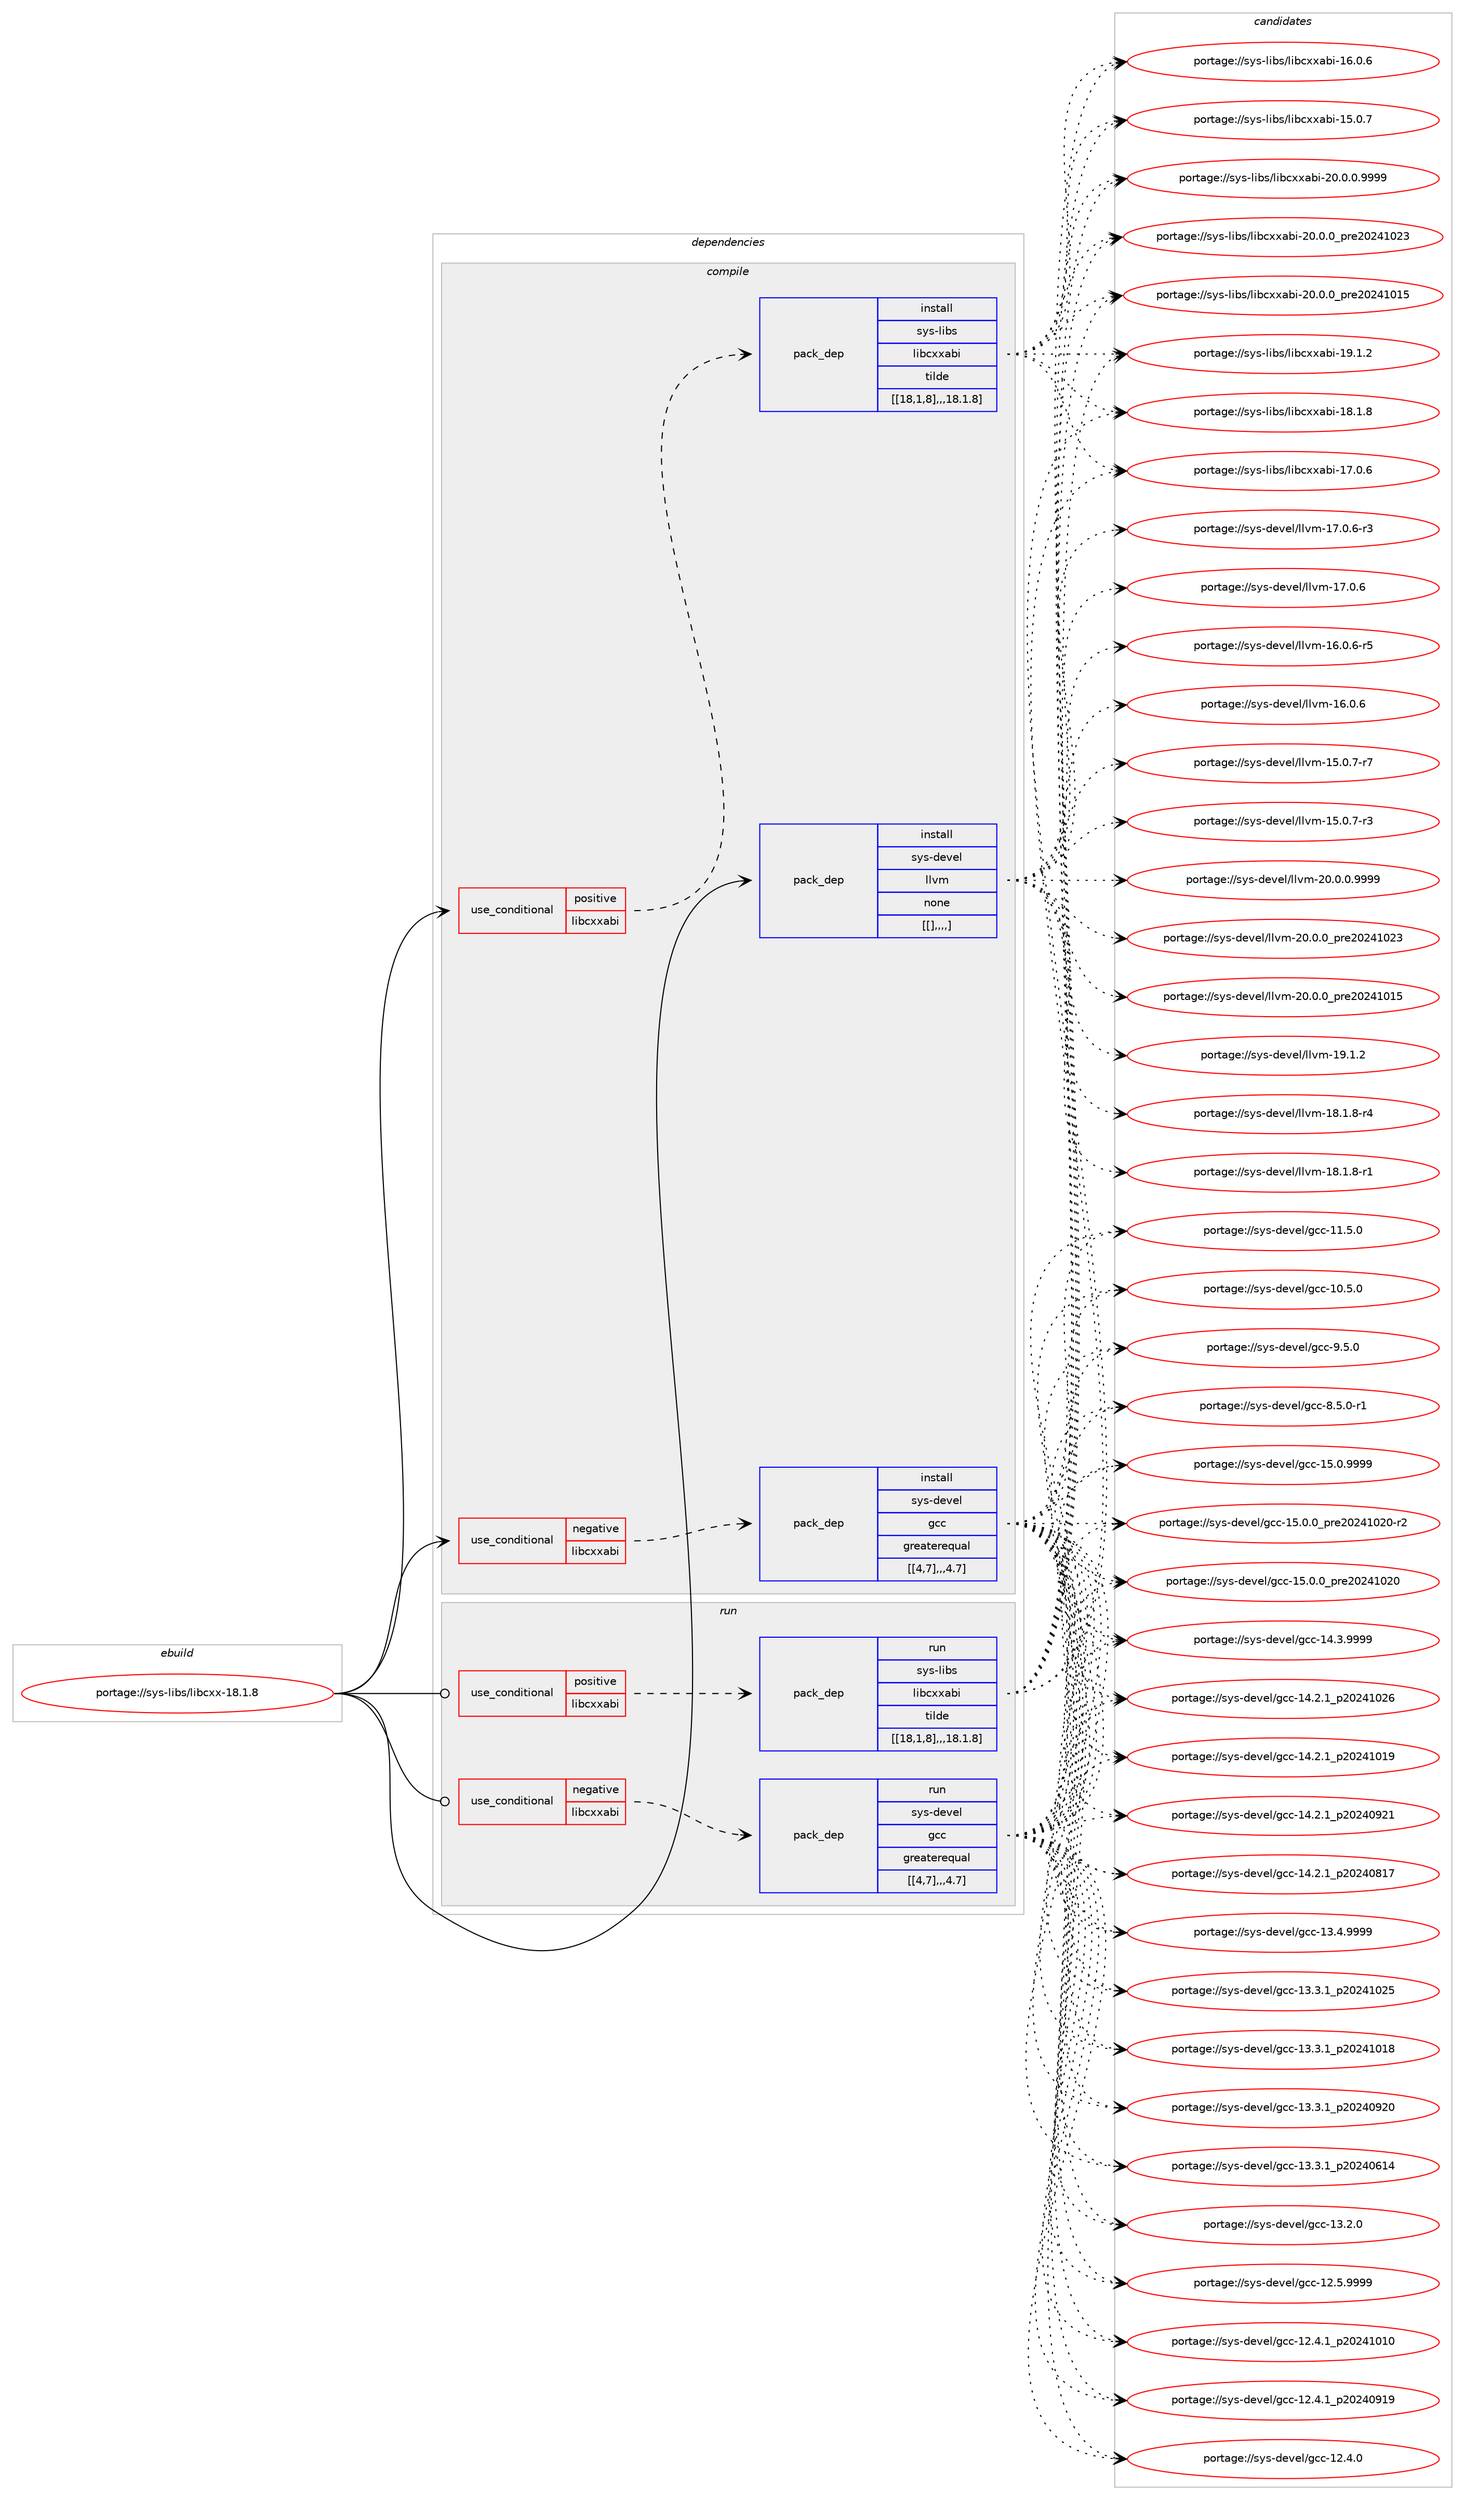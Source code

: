 digraph prolog {

# *************
# Graph options
# *************

newrank=true;
concentrate=true;
compound=true;
graph [rankdir=LR,fontname=Helvetica,fontsize=10,ranksep=1.5];#, ranksep=2.5, nodesep=0.2];
edge  [arrowhead=vee];
node  [fontname=Helvetica,fontsize=10];

# **********
# The ebuild
# **********

subgraph cluster_leftcol {
color=gray;
label=<<i>ebuild</i>>;
id [label="portage://sys-libs/libcxx-18.1.8", color=red, width=4, href="../sys-libs/libcxx-18.1.8.svg"];
}

# ****************
# The dependencies
# ****************

subgraph cluster_midcol {
color=gray;
label=<<i>dependencies</i>>;
subgraph cluster_compile {
fillcolor="#eeeeee";
style=filled;
label=<<i>compile</i>>;
subgraph cond124295 {
dependency464444 [label=<<TABLE BORDER="0" CELLBORDER="1" CELLSPACING="0" CELLPADDING="4"><TR><TD ROWSPAN="3" CELLPADDING="10">use_conditional</TD></TR><TR><TD>negative</TD></TR><TR><TD>libcxxabi</TD></TR></TABLE>>, shape=none, color=red];
subgraph pack336907 {
dependency464495 [label=<<TABLE BORDER="0" CELLBORDER="1" CELLSPACING="0" CELLPADDING="4" WIDTH="220"><TR><TD ROWSPAN="6" CELLPADDING="30">pack_dep</TD></TR><TR><TD WIDTH="110">install</TD></TR><TR><TD>sys-devel</TD></TR><TR><TD>gcc</TD></TR><TR><TD>greaterequal</TD></TR><TR><TD>[[4,7],,,4.7]</TD></TR></TABLE>>, shape=none, color=blue];
}
dependency464444:e -> dependency464495:w [weight=20,style="dashed",arrowhead="vee"];
}
id:e -> dependency464444:w [weight=20,style="solid",arrowhead="vee"];
subgraph cond124324 {
dependency464574 [label=<<TABLE BORDER="0" CELLBORDER="1" CELLSPACING="0" CELLPADDING="4"><TR><TD ROWSPAN="3" CELLPADDING="10">use_conditional</TD></TR><TR><TD>positive</TD></TR><TR><TD>libcxxabi</TD></TR></TABLE>>, shape=none, color=red];
subgraph pack336988 {
dependency464599 [label=<<TABLE BORDER="0" CELLBORDER="1" CELLSPACING="0" CELLPADDING="4" WIDTH="220"><TR><TD ROWSPAN="6" CELLPADDING="30">pack_dep</TD></TR><TR><TD WIDTH="110">install</TD></TR><TR><TD>sys-libs</TD></TR><TR><TD>libcxxabi</TD></TR><TR><TD>tilde</TD></TR><TR><TD>[[18,1,8],,,18.1.8]</TD></TR></TABLE>>, shape=none, color=blue];
}
dependency464574:e -> dependency464599:w [weight=20,style="dashed",arrowhead="vee"];
}
id:e -> dependency464574:w [weight=20,style="solid",arrowhead="vee"];
subgraph pack336995 {
dependency464607 [label=<<TABLE BORDER="0" CELLBORDER="1" CELLSPACING="0" CELLPADDING="4" WIDTH="220"><TR><TD ROWSPAN="6" CELLPADDING="30">pack_dep</TD></TR><TR><TD WIDTH="110">install</TD></TR><TR><TD>sys-devel</TD></TR><TR><TD>llvm</TD></TR><TR><TD>none</TD></TR><TR><TD>[[],,,,]</TD></TR></TABLE>>, shape=none, color=blue];
}
id:e -> dependency464607:w [weight=20,style="solid",arrowhead="vee"];
}
subgraph cluster_compileandrun {
fillcolor="#eeeeee";
style=filled;
label=<<i>compile and run</i>>;
}
subgraph cluster_run {
fillcolor="#eeeeee";
style=filled;
label=<<i>run</i>>;
subgraph cond124359 {
dependency464614 [label=<<TABLE BORDER="0" CELLBORDER="1" CELLSPACING="0" CELLPADDING="4"><TR><TD ROWSPAN="3" CELLPADDING="10">use_conditional</TD></TR><TR><TD>negative</TD></TR><TR><TD>libcxxabi</TD></TR></TABLE>>, shape=none, color=red];
subgraph pack337000 {
dependency464637 [label=<<TABLE BORDER="0" CELLBORDER="1" CELLSPACING="0" CELLPADDING="4" WIDTH="220"><TR><TD ROWSPAN="6" CELLPADDING="30">pack_dep</TD></TR><TR><TD WIDTH="110">run</TD></TR><TR><TD>sys-devel</TD></TR><TR><TD>gcc</TD></TR><TR><TD>greaterequal</TD></TR><TR><TD>[[4,7],,,4.7]</TD></TR></TABLE>>, shape=none, color=blue];
}
dependency464614:e -> dependency464637:w [weight=20,style="dashed",arrowhead="vee"];
}
id:e -> dependency464614:w [weight=20,style="solid",arrowhead="odot"];
subgraph cond124368 {
dependency464661 [label=<<TABLE BORDER="0" CELLBORDER="1" CELLSPACING="0" CELLPADDING="4"><TR><TD ROWSPAN="3" CELLPADDING="10">use_conditional</TD></TR><TR><TD>positive</TD></TR><TR><TD>libcxxabi</TD></TR></TABLE>>, shape=none, color=red];
subgraph pack337038 {
dependency464706 [label=<<TABLE BORDER="0" CELLBORDER="1" CELLSPACING="0" CELLPADDING="4" WIDTH="220"><TR><TD ROWSPAN="6" CELLPADDING="30">pack_dep</TD></TR><TR><TD WIDTH="110">run</TD></TR><TR><TD>sys-libs</TD></TR><TR><TD>libcxxabi</TD></TR><TR><TD>tilde</TD></TR><TR><TD>[[18,1,8],,,18.1.8]</TD></TR></TABLE>>, shape=none, color=blue];
}
dependency464661:e -> dependency464706:w [weight=20,style="dashed",arrowhead="vee"];
}
id:e -> dependency464661:w [weight=20,style="solid",arrowhead="odot"];
}
}

# **************
# The candidates
# **************

subgraph cluster_choices {
rank=same;
color=gray;
label=<<i>candidates</i>>;

subgraph choice336750 {
color=black;
nodesep=1;
choice1151211154510010111810110847103999945495346484657575757 [label="portage://sys-devel/gcc-15.0.9999", color=red, width=4,href="../sys-devel/gcc-15.0.9999.svg"];
choice11512111545100101118101108471039999454953464846489511211410150485052494850484511450 [label="portage://sys-devel/gcc-15.0.0_pre20241020-r2", color=red, width=4,href="../sys-devel/gcc-15.0.0_pre20241020-r2.svg"];
choice1151211154510010111810110847103999945495346484648951121141015048505249485048 [label="portage://sys-devel/gcc-15.0.0_pre20241020", color=red, width=4,href="../sys-devel/gcc-15.0.0_pre20241020.svg"];
choice1151211154510010111810110847103999945495246514657575757 [label="portage://sys-devel/gcc-14.3.9999", color=red, width=4,href="../sys-devel/gcc-14.3.9999.svg"];
choice1151211154510010111810110847103999945495246504649951125048505249485054 [label="portage://sys-devel/gcc-14.2.1_p20241026", color=red, width=4,href="../sys-devel/gcc-14.2.1_p20241026.svg"];
choice1151211154510010111810110847103999945495246504649951125048505249484957 [label="portage://sys-devel/gcc-14.2.1_p20241019", color=red, width=4,href="../sys-devel/gcc-14.2.1_p20241019.svg"];
choice1151211154510010111810110847103999945495246504649951125048505248575049 [label="portage://sys-devel/gcc-14.2.1_p20240921", color=red, width=4,href="../sys-devel/gcc-14.2.1_p20240921.svg"];
choice1151211154510010111810110847103999945495246504649951125048505248564955 [label="portage://sys-devel/gcc-14.2.1_p20240817", color=red, width=4,href="../sys-devel/gcc-14.2.1_p20240817.svg"];
choice1151211154510010111810110847103999945495146524657575757 [label="portage://sys-devel/gcc-13.4.9999", color=red, width=4,href="../sys-devel/gcc-13.4.9999.svg"];
choice1151211154510010111810110847103999945495146514649951125048505249485053 [label="portage://sys-devel/gcc-13.3.1_p20241025", color=red, width=4,href="../sys-devel/gcc-13.3.1_p20241025.svg"];
choice1151211154510010111810110847103999945495146514649951125048505249484956 [label="portage://sys-devel/gcc-13.3.1_p20241018", color=red, width=4,href="../sys-devel/gcc-13.3.1_p20241018.svg"];
choice1151211154510010111810110847103999945495146514649951125048505248575048 [label="portage://sys-devel/gcc-13.3.1_p20240920", color=red, width=4,href="../sys-devel/gcc-13.3.1_p20240920.svg"];
choice1151211154510010111810110847103999945495146514649951125048505248544952 [label="portage://sys-devel/gcc-13.3.1_p20240614", color=red, width=4,href="../sys-devel/gcc-13.3.1_p20240614.svg"];
choice1151211154510010111810110847103999945495146504648 [label="portage://sys-devel/gcc-13.2.0", color=red, width=4,href="../sys-devel/gcc-13.2.0.svg"];
choice1151211154510010111810110847103999945495046534657575757 [label="portage://sys-devel/gcc-12.5.9999", color=red, width=4,href="../sys-devel/gcc-12.5.9999.svg"];
choice1151211154510010111810110847103999945495046524649951125048505249484948 [label="portage://sys-devel/gcc-12.4.1_p20241010", color=red, width=4,href="../sys-devel/gcc-12.4.1_p20241010.svg"];
choice1151211154510010111810110847103999945495046524649951125048505248574957 [label="portage://sys-devel/gcc-12.4.1_p20240919", color=red, width=4,href="../sys-devel/gcc-12.4.1_p20240919.svg"];
choice1151211154510010111810110847103999945495046524648 [label="portage://sys-devel/gcc-12.4.0", color=red, width=4,href="../sys-devel/gcc-12.4.0.svg"];
choice1151211154510010111810110847103999945494946534648 [label="portage://sys-devel/gcc-11.5.0", color=red, width=4,href="../sys-devel/gcc-11.5.0.svg"];
choice1151211154510010111810110847103999945494846534648 [label="portage://sys-devel/gcc-10.5.0", color=red, width=4,href="../sys-devel/gcc-10.5.0.svg"];
choice11512111545100101118101108471039999455746534648 [label="portage://sys-devel/gcc-9.5.0", color=red, width=4,href="../sys-devel/gcc-9.5.0.svg"];
choice115121115451001011181011084710399994556465346484511449 [label="portage://sys-devel/gcc-8.5.0-r1", color=red, width=4,href="../sys-devel/gcc-8.5.0-r1.svg"];
dependency464495:e -> choice1151211154510010111810110847103999945495346484657575757:w [style=dotted,weight="100"];
dependency464495:e -> choice11512111545100101118101108471039999454953464846489511211410150485052494850484511450:w [style=dotted,weight="100"];
dependency464495:e -> choice1151211154510010111810110847103999945495346484648951121141015048505249485048:w [style=dotted,weight="100"];
dependency464495:e -> choice1151211154510010111810110847103999945495246514657575757:w [style=dotted,weight="100"];
dependency464495:e -> choice1151211154510010111810110847103999945495246504649951125048505249485054:w [style=dotted,weight="100"];
dependency464495:e -> choice1151211154510010111810110847103999945495246504649951125048505249484957:w [style=dotted,weight="100"];
dependency464495:e -> choice1151211154510010111810110847103999945495246504649951125048505248575049:w [style=dotted,weight="100"];
dependency464495:e -> choice1151211154510010111810110847103999945495246504649951125048505248564955:w [style=dotted,weight="100"];
dependency464495:e -> choice1151211154510010111810110847103999945495146524657575757:w [style=dotted,weight="100"];
dependency464495:e -> choice1151211154510010111810110847103999945495146514649951125048505249485053:w [style=dotted,weight="100"];
dependency464495:e -> choice1151211154510010111810110847103999945495146514649951125048505249484956:w [style=dotted,weight="100"];
dependency464495:e -> choice1151211154510010111810110847103999945495146514649951125048505248575048:w [style=dotted,weight="100"];
dependency464495:e -> choice1151211154510010111810110847103999945495146514649951125048505248544952:w [style=dotted,weight="100"];
dependency464495:e -> choice1151211154510010111810110847103999945495146504648:w [style=dotted,weight="100"];
dependency464495:e -> choice1151211154510010111810110847103999945495046534657575757:w [style=dotted,weight="100"];
dependency464495:e -> choice1151211154510010111810110847103999945495046524649951125048505249484948:w [style=dotted,weight="100"];
dependency464495:e -> choice1151211154510010111810110847103999945495046524649951125048505248574957:w [style=dotted,weight="100"];
dependency464495:e -> choice1151211154510010111810110847103999945495046524648:w [style=dotted,weight="100"];
dependency464495:e -> choice1151211154510010111810110847103999945494946534648:w [style=dotted,weight="100"];
dependency464495:e -> choice1151211154510010111810110847103999945494846534648:w [style=dotted,weight="100"];
dependency464495:e -> choice11512111545100101118101108471039999455746534648:w [style=dotted,weight="100"];
dependency464495:e -> choice115121115451001011181011084710399994556465346484511449:w [style=dotted,weight="100"];
}
subgraph choice336778 {
color=black;
nodesep=1;
choice11512111545108105981154710810598991201209798105455048464846484657575757 [label="portage://sys-libs/libcxxabi-20.0.0.9999", color=red, width=4,href="../sys-libs/libcxxabi-20.0.0.9999.svg"];
choice1151211154510810598115471081059899120120979810545504846484648951121141015048505249485051 [label="portage://sys-libs/libcxxabi-20.0.0_pre20241023", color=red, width=4,href="../sys-libs/libcxxabi-20.0.0_pre20241023.svg"];
choice1151211154510810598115471081059899120120979810545504846484648951121141015048505249484953 [label="portage://sys-libs/libcxxabi-20.0.0_pre20241015", color=red, width=4,href="../sys-libs/libcxxabi-20.0.0_pre20241015.svg"];
choice1151211154510810598115471081059899120120979810545495746494650 [label="portage://sys-libs/libcxxabi-19.1.2", color=red, width=4,href="../sys-libs/libcxxabi-19.1.2.svg"];
choice1151211154510810598115471081059899120120979810545495646494656 [label="portage://sys-libs/libcxxabi-18.1.8", color=red, width=4,href="../sys-libs/libcxxabi-18.1.8.svg"];
choice1151211154510810598115471081059899120120979810545495546484654 [label="portage://sys-libs/libcxxabi-17.0.6", color=red, width=4,href="../sys-libs/libcxxabi-17.0.6.svg"];
choice1151211154510810598115471081059899120120979810545495446484654 [label="portage://sys-libs/libcxxabi-16.0.6", color=red, width=4,href="../sys-libs/libcxxabi-16.0.6.svg"];
choice1151211154510810598115471081059899120120979810545495346484655 [label="portage://sys-libs/libcxxabi-15.0.7", color=red, width=4,href="../sys-libs/libcxxabi-15.0.7.svg"];
dependency464599:e -> choice11512111545108105981154710810598991201209798105455048464846484657575757:w [style=dotted,weight="100"];
dependency464599:e -> choice1151211154510810598115471081059899120120979810545504846484648951121141015048505249485051:w [style=dotted,weight="100"];
dependency464599:e -> choice1151211154510810598115471081059899120120979810545504846484648951121141015048505249484953:w [style=dotted,weight="100"];
dependency464599:e -> choice1151211154510810598115471081059899120120979810545495746494650:w [style=dotted,weight="100"];
dependency464599:e -> choice1151211154510810598115471081059899120120979810545495646494656:w [style=dotted,weight="100"];
dependency464599:e -> choice1151211154510810598115471081059899120120979810545495546484654:w [style=dotted,weight="100"];
dependency464599:e -> choice1151211154510810598115471081059899120120979810545495446484654:w [style=dotted,weight="100"];
dependency464599:e -> choice1151211154510810598115471081059899120120979810545495346484655:w [style=dotted,weight="100"];
}
subgraph choice336797 {
color=black;
nodesep=1;
choice1151211154510010111810110847108108118109455048464846484657575757 [label="portage://sys-devel/llvm-20.0.0.9999", color=red, width=4,href="../sys-devel/llvm-20.0.0.9999.svg"];
choice115121115451001011181011084710810811810945504846484648951121141015048505249485051 [label="portage://sys-devel/llvm-20.0.0_pre20241023", color=red, width=4,href="../sys-devel/llvm-20.0.0_pre20241023.svg"];
choice115121115451001011181011084710810811810945504846484648951121141015048505249484953 [label="portage://sys-devel/llvm-20.0.0_pre20241015", color=red, width=4,href="../sys-devel/llvm-20.0.0_pre20241015.svg"];
choice115121115451001011181011084710810811810945495746494650 [label="portage://sys-devel/llvm-19.1.2", color=red, width=4,href="../sys-devel/llvm-19.1.2.svg"];
choice1151211154510010111810110847108108118109454956464946564511452 [label="portage://sys-devel/llvm-18.1.8-r4", color=red, width=4,href="../sys-devel/llvm-18.1.8-r4.svg"];
choice1151211154510010111810110847108108118109454956464946564511449 [label="portage://sys-devel/llvm-18.1.8-r1", color=red, width=4,href="../sys-devel/llvm-18.1.8-r1.svg"];
choice1151211154510010111810110847108108118109454955464846544511451 [label="portage://sys-devel/llvm-17.0.6-r3", color=red, width=4,href="../sys-devel/llvm-17.0.6-r3.svg"];
choice115121115451001011181011084710810811810945495546484654 [label="portage://sys-devel/llvm-17.0.6", color=red, width=4,href="../sys-devel/llvm-17.0.6.svg"];
choice1151211154510010111810110847108108118109454954464846544511453 [label="portage://sys-devel/llvm-16.0.6-r5", color=red, width=4,href="../sys-devel/llvm-16.0.6-r5.svg"];
choice115121115451001011181011084710810811810945495446484654 [label="portage://sys-devel/llvm-16.0.6", color=red, width=4,href="../sys-devel/llvm-16.0.6.svg"];
choice1151211154510010111810110847108108118109454953464846554511455 [label="portage://sys-devel/llvm-15.0.7-r7", color=red, width=4,href="../sys-devel/llvm-15.0.7-r7.svg"];
choice1151211154510010111810110847108108118109454953464846554511451 [label="portage://sys-devel/llvm-15.0.7-r3", color=red, width=4,href="../sys-devel/llvm-15.0.7-r3.svg"];
dependency464607:e -> choice1151211154510010111810110847108108118109455048464846484657575757:w [style=dotted,weight="100"];
dependency464607:e -> choice115121115451001011181011084710810811810945504846484648951121141015048505249485051:w [style=dotted,weight="100"];
dependency464607:e -> choice115121115451001011181011084710810811810945504846484648951121141015048505249484953:w [style=dotted,weight="100"];
dependency464607:e -> choice115121115451001011181011084710810811810945495746494650:w [style=dotted,weight="100"];
dependency464607:e -> choice1151211154510010111810110847108108118109454956464946564511452:w [style=dotted,weight="100"];
dependency464607:e -> choice1151211154510010111810110847108108118109454956464946564511449:w [style=dotted,weight="100"];
dependency464607:e -> choice1151211154510010111810110847108108118109454955464846544511451:w [style=dotted,weight="100"];
dependency464607:e -> choice115121115451001011181011084710810811810945495546484654:w [style=dotted,weight="100"];
dependency464607:e -> choice1151211154510010111810110847108108118109454954464846544511453:w [style=dotted,weight="100"];
dependency464607:e -> choice115121115451001011181011084710810811810945495446484654:w [style=dotted,weight="100"];
dependency464607:e -> choice1151211154510010111810110847108108118109454953464846554511455:w [style=dotted,weight="100"];
dependency464607:e -> choice1151211154510010111810110847108108118109454953464846554511451:w [style=dotted,weight="100"];
}
subgraph choice336812 {
color=black;
nodesep=1;
choice1151211154510010111810110847103999945495346484657575757 [label="portage://sys-devel/gcc-15.0.9999", color=red, width=4,href="../sys-devel/gcc-15.0.9999.svg"];
choice11512111545100101118101108471039999454953464846489511211410150485052494850484511450 [label="portage://sys-devel/gcc-15.0.0_pre20241020-r2", color=red, width=4,href="../sys-devel/gcc-15.0.0_pre20241020-r2.svg"];
choice1151211154510010111810110847103999945495346484648951121141015048505249485048 [label="portage://sys-devel/gcc-15.0.0_pre20241020", color=red, width=4,href="../sys-devel/gcc-15.0.0_pre20241020.svg"];
choice1151211154510010111810110847103999945495246514657575757 [label="portage://sys-devel/gcc-14.3.9999", color=red, width=4,href="../sys-devel/gcc-14.3.9999.svg"];
choice1151211154510010111810110847103999945495246504649951125048505249485054 [label="portage://sys-devel/gcc-14.2.1_p20241026", color=red, width=4,href="../sys-devel/gcc-14.2.1_p20241026.svg"];
choice1151211154510010111810110847103999945495246504649951125048505249484957 [label="portage://sys-devel/gcc-14.2.1_p20241019", color=red, width=4,href="../sys-devel/gcc-14.2.1_p20241019.svg"];
choice1151211154510010111810110847103999945495246504649951125048505248575049 [label="portage://sys-devel/gcc-14.2.1_p20240921", color=red, width=4,href="../sys-devel/gcc-14.2.1_p20240921.svg"];
choice1151211154510010111810110847103999945495246504649951125048505248564955 [label="portage://sys-devel/gcc-14.2.1_p20240817", color=red, width=4,href="../sys-devel/gcc-14.2.1_p20240817.svg"];
choice1151211154510010111810110847103999945495146524657575757 [label="portage://sys-devel/gcc-13.4.9999", color=red, width=4,href="../sys-devel/gcc-13.4.9999.svg"];
choice1151211154510010111810110847103999945495146514649951125048505249485053 [label="portage://sys-devel/gcc-13.3.1_p20241025", color=red, width=4,href="../sys-devel/gcc-13.3.1_p20241025.svg"];
choice1151211154510010111810110847103999945495146514649951125048505249484956 [label="portage://sys-devel/gcc-13.3.1_p20241018", color=red, width=4,href="../sys-devel/gcc-13.3.1_p20241018.svg"];
choice1151211154510010111810110847103999945495146514649951125048505248575048 [label="portage://sys-devel/gcc-13.3.1_p20240920", color=red, width=4,href="../sys-devel/gcc-13.3.1_p20240920.svg"];
choice1151211154510010111810110847103999945495146514649951125048505248544952 [label="portage://sys-devel/gcc-13.3.1_p20240614", color=red, width=4,href="../sys-devel/gcc-13.3.1_p20240614.svg"];
choice1151211154510010111810110847103999945495146504648 [label="portage://sys-devel/gcc-13.2.0", color=red, width=4,href="../sys-devel/gcc-13.2.0.svg"];
choice1151211154510010111810110847103999945495046534657575757 [label="portage://sys-devel/gcc-12.5.9999", color=red, width=4,href="../sys-devel/gcc-12.5.9999.svg"];
choice1151211154510010111810110847103999945495046524649951125048505249484948 [label="portage://sys-devel/gcc-12.4.1_p20241010", color=red, width=4,href="../sys-devel/gcc-12.4.1_p20241010.svg"];
choice1151211154510010111810110847103999945495046524649951125048505248574957 [label="portage://sys-devel/gcc-12.4.1_p20240919", color=red, width=4,href="../sys-devel/gcc-12.4.1_p20240919.svg"];
choice1151211154510010111810110847103999945495046524648 [label="portage://sys-devel/gcc-12.4.0", color=red, width=4,href="../sys-devel/gcc-12.4.0.svg"];
choice1151211154510010111810110847103999945494946534648 [label="portage://sys-devel/gcc-11.5.0", color=red, width=4,href="../sys-devel/gcc-11.5.0.svg"];
choice1151211154510010111810110847103999945494846534648 [label="portage://sys-devel/gcc-10.5.0", color=red, width=4,href="../sys-devel/gcc-10.5.0.svg"];
choice11512111545100101118101108471039999455746534648 [label="portage://sys-devel/gcc-9.5.0", color=red, width=4,href="../sys-devel/gcc-9.5.0.svg"];
choice115121115451001011181011084710399994556465346484511449 [label="portage://sys-devel/gcc-8.5.0-r1", color=red, width=4,href="../sys-devel/gcc-8.5.0-r1.svg"];
dependency464637:e -> choice1151211154510010111810110847103999945495346484657575757:w [style=dotted,weight="100"];
dependency464637:e -> choice11512111545100101118101108471039999454953464846489511211410150485052494850484511450:w [style=dotted,weight="100"];
dependency464637:e -> choice1151211154510010111810110847103999945495346484648951121141015048505249485048:w [style=dotted,weight="100"];
dependency464637:e -> choice1151211154510010111810110847103999945495246514657575757:w [style=dotted,weight="100"];
dependency464637:e -> choice1151211154510010111810110847103999945495246504649951125048505249485054:w [style=dotted,weight="100"];
dependency464637:e -> choice1151211154510010111810110847103999945495246504649951125048505249484957:w [style=dotted,weight="100"];
dependency464637:e -> choice1151211154510010111810110847103999945495246504649951125048505248575049:w [style=dotted,weight="100"];
dependency464637:e -> choice1151211154510010111810110847103999945495246504649951125048505248564955:w [style=dotted,weight="100"];
dependency464637:e -> choice1151211154510010111810110847103999945495146524657575757:w [style=dotted,weight="100"];
dependency464637:e -> choice1151211154510010111810110847103999945495146514649951125048505249485053:w [style=dotted,weight="100"];
dependency464637:e -> choice1151211154510010111810110847103999945495146514649951125048505249484956:w [style=dotted,weight="100"];
dependency464637:e -> choice1151211154510010111810110847103999945495146514649951125048505248575048:w [style=dotted,weight="100"];
dependency464637:e -> choice1151211154510010111810110847103999945495146514649951125048505248544952:w [style=dotted,weight="100"];
dependency464637:e -> choice1151211154510010111810110847103999945495146504648:w [style=dotted,weight="100"];
dependency464637:e -> choice1151211154510010111810110847103999945495046534657575757:w [style=dotted,weight="100"];
dependency464637:e -> choice1151211154510010111810110847103999945495046524649951125048505249484948:w [style=dotted,weight="100"];
dependency464637:e -> choice1151211154510010111810110847103999945495046524649951125048505248574957:w [style=dotted,weight="100"];
dependency464637:e -> choice1151211154510010111810110847103999945495046524648:w [style=dotted,weight="100"];
dependency464637:e -> choice1151211154510010111810110847103999945494946534648:w [style=dotted,weight="100"];
dependency464637:e -> choice1151211154510010111810110847103999945494846534648:w [style=dotted,weight="100"];
dependency464637:e -> choice11512111545100101118101108471039999455746534648:w [style=dotted,weight="100"];
dependency464637:e -> choice115121115451001011181011084710399994556465346484511449:w [style=dotted,weight="100"];
}
subgraph choice336835 {
color=black;
nodesep=1;
choice11512111545108105981154710810598991201209798105455048464846484657575757 [label="portage://sys-libs/libcxxabi-20.0.0.9999", color=red, width=4,href="../sys-libs/libcxxabi-20.0.0.9999.svg"];
choice1151211154510810598115471081059899120120979810545504846484648951121141015048505249485051 [label="portage://sys-libs/libcxxabi-20.0.0_pre20241023", color=red, width=4,href="../sys-libs/libcxxabi-20.0.0_pre20241023.svg"];
choice1151211154510810598115471081059899120120979810545504846484648951121141015048505249484953 [label="portage://sys-libs/libcxxabi-20.0.0_pre20241015", color=red, width=4,href="../sys-libs/libcxxabi-20.0.0_pre20241015.svg"];
choice1151211154510810598115471081059899120120979810545495746494650 [label="portage://sys-libs/libcxxabi-19.1.2", color=red, width=4,href="../sys-libs/libcxxabi-19.1.2.svg"];
choice1151211154510810598115471081059899120120979810545495646494656 [label="portage://sys-libs/libcxxabi-18.1.8", color=red, width=4,href="../sys-libs/libcxxabi-18.1.8.svg"];
choice1151211154510810598115471081059899120120979810545495546484654 [label="portage://sys-libs/libcxxabi-17.0.6", color=red, width=4,href="../sys-libs/libcxxabi-17.0.6.svg"];
choice1151211154510810598115471081059899120120979810545495446484654 [label="portage://sys-libs/libcxxabi-16.0.6", color=red, width=4,href="../sys-libs/libcxxabi-16.0.6.svg"];
choice1151211154510810598115471081059899120120979810545495346484655 [label="portage://sys-libs/libcxxabi-15.0.7", color=red, width=4,href="../sys-libs/libcxxabi-15.0.7.svg"];
dependency464706:e -> choice11512111545108105981154710810598991201209798105455048464846484657575757:w [style=dotted,weight="100"];
dependency464706:e -> choice1151211154510810598115471081059899120120979810545504846484648951121141015048505249485051:w [style=dotted,weight="100"];
dependency464706:e -> choice1151211154510810598115471081059899120120979810545504846484648951121141015048505249484953:w [style=dotted,weight="100"];
dependency464706:e -> choice1151211154510810598115471081059899120120979810545495746494650:w [style=dotted,weight="100"];
dependency464706:e -> choice1151211154510810598115471081059899120120979810545495646494656:w [style=dotted,weight="100"];
dependency464706:e -> choice1151211154510810598115471081059899120120979810545495546484654:w [style=dotted,weight="100"];
dependency464706:e -> choice1151211154510810598115471081059899120120979810545495446484654:w [style=dotted,weight="100"];
dependency464706:e -> choice1151211154510810598115471081059899120120979810545495346484655:w [style=dotted,weight="100"];
}
}

}
